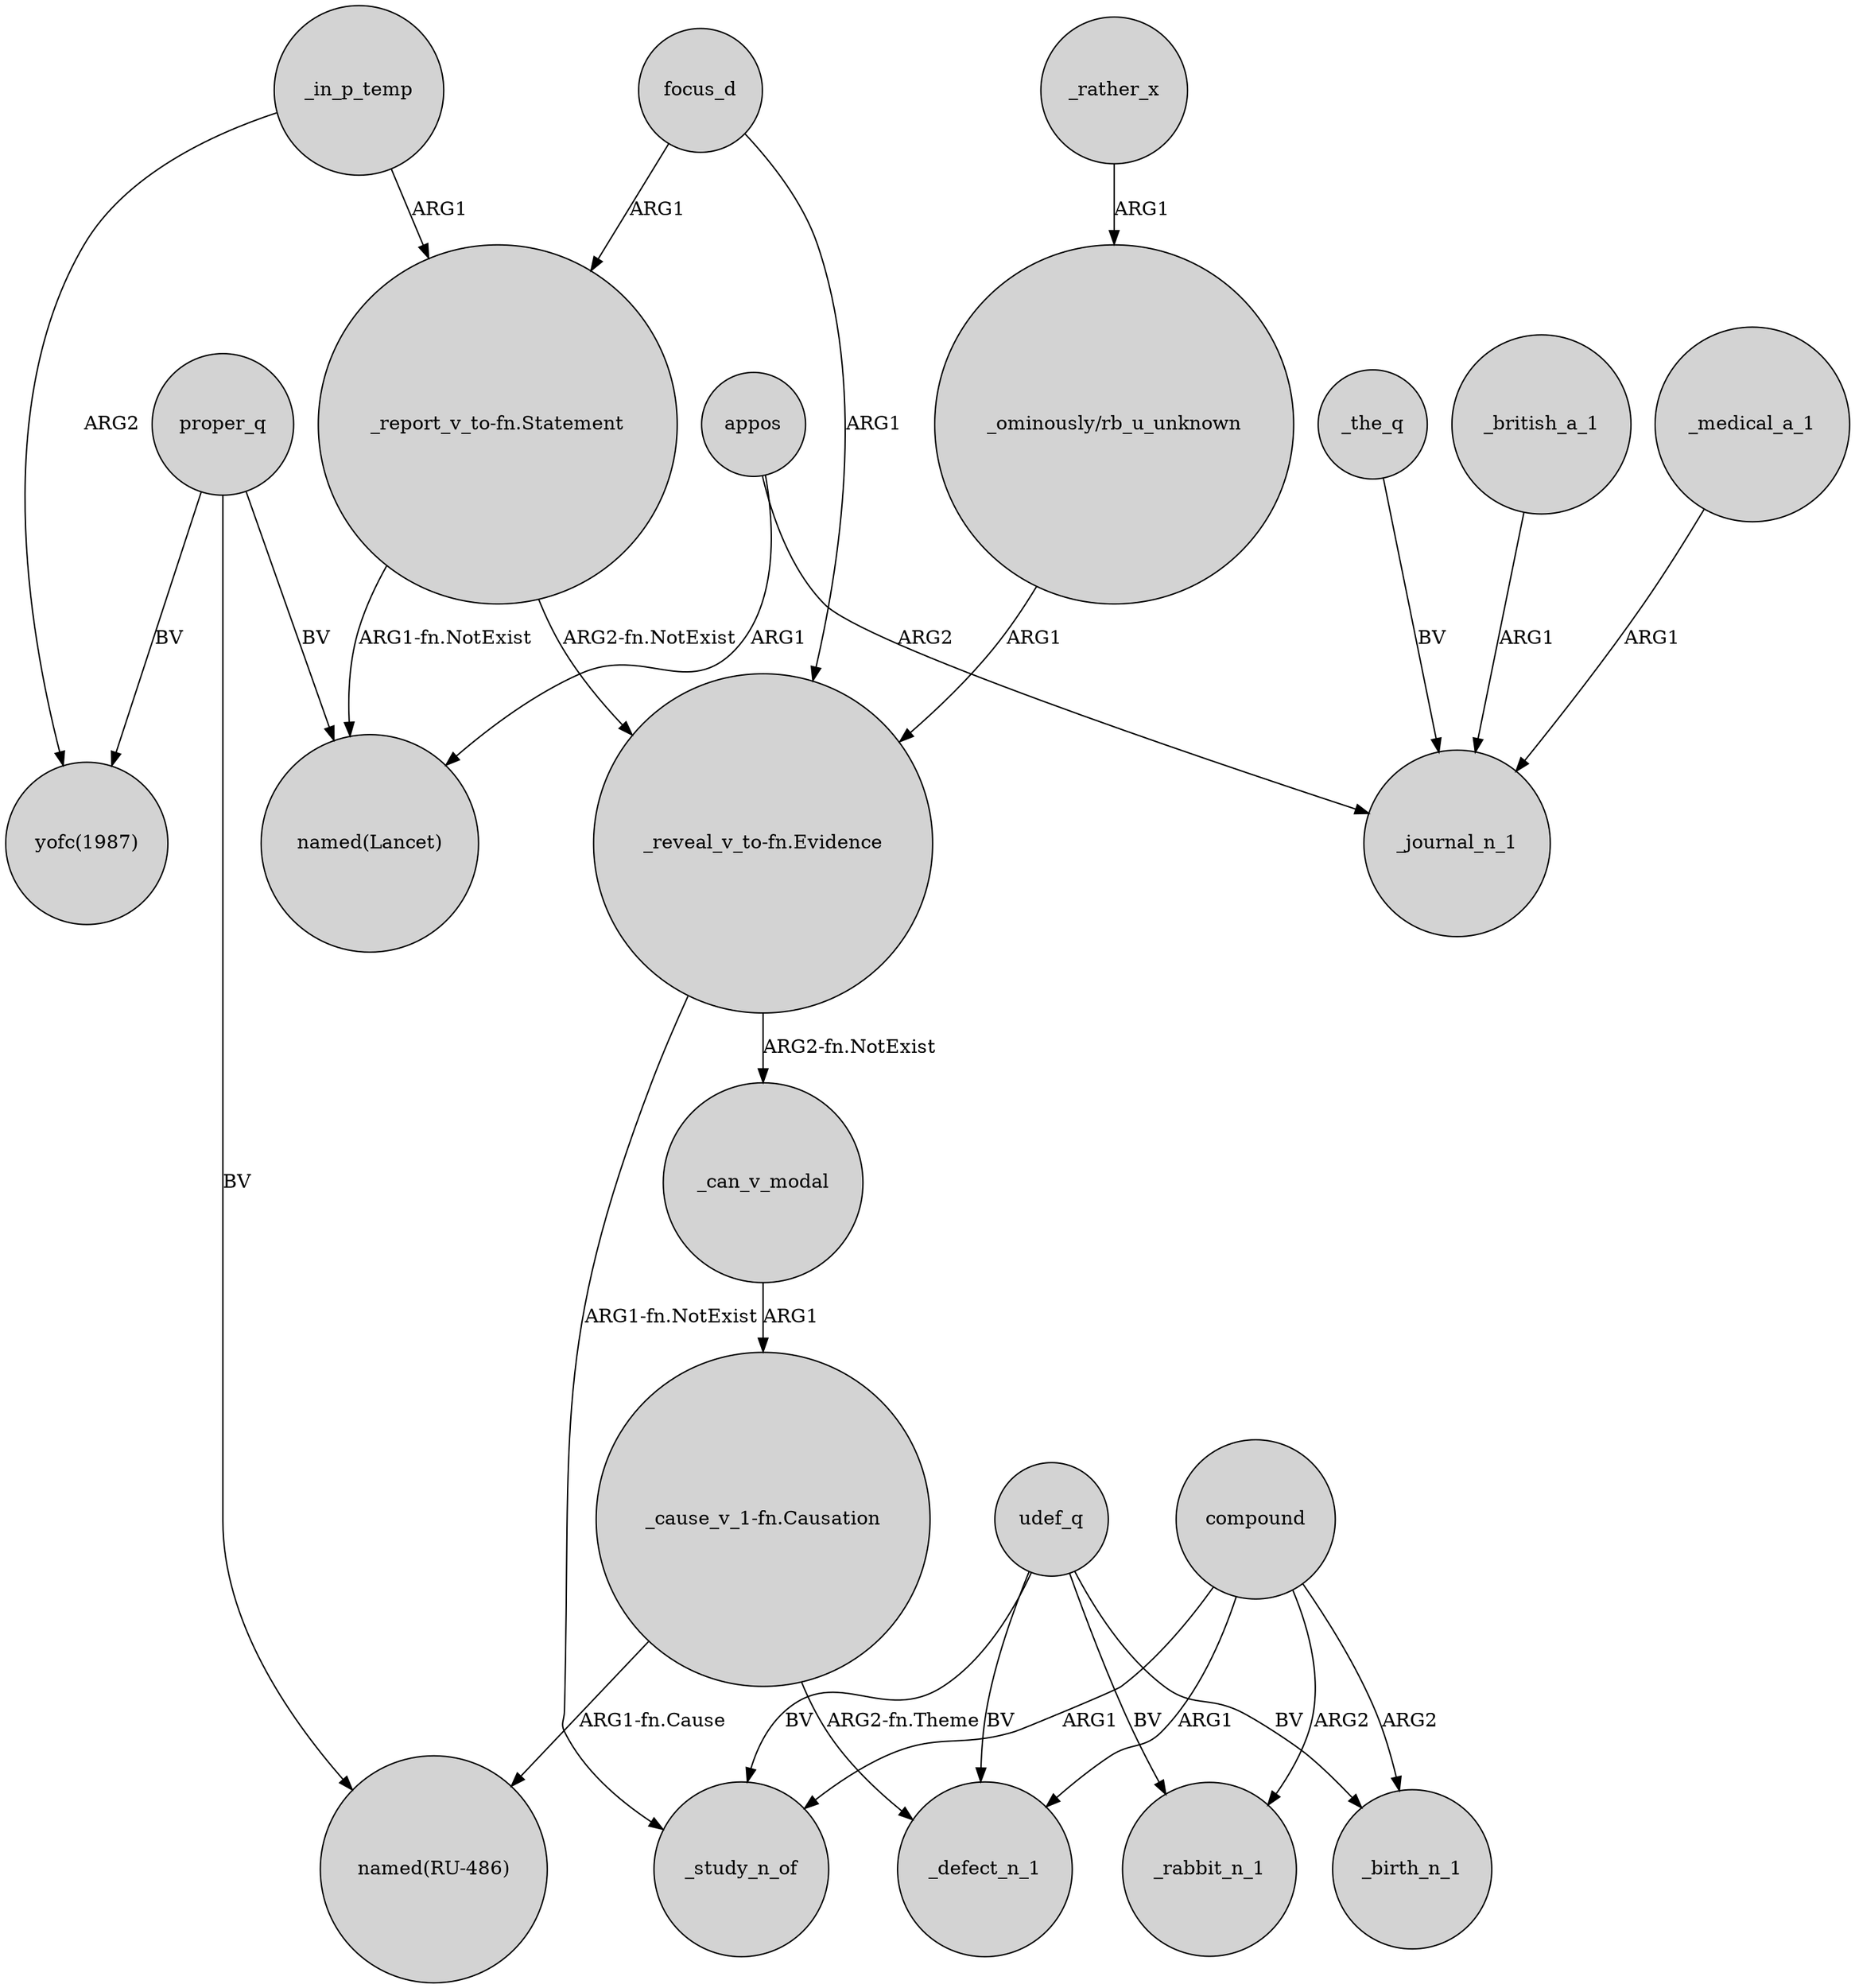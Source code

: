 digraph {
	node [shape=circle style=filled]
	_in_p_temp -> "yofc(1987)" [label=ARG2]
	"_reveal_v_to-fn.Evidence" -> _study_n_of [label="ARG1-fn.NotExist"]
	focus_d -> "_report_v_to-fn.Statement" [label=ARG1]
	_the_q -> _journal_n_1 [label=BV]
	_in_p_temp -> "_report_v_to-fn.Statement" [label=ARG1]
	compound -> _defect_n_1 [label=ARG1]
	udef_q -> _rabbit_n_1 [label=BV]
	proper_q -> "named(Lancet)" [label=BV]
	"_report_v_to-fn.Statement" -> "named(Lancet)" [label="ARG1-fn.NotExist"]
	udef_q -> _birth_n_1 [label=BV]
	"_report_v_to-fn.Statement" -> "_reveal_v_to-fn.Evidence" [label="ARG2-fn.NotExist"]
	_british_a_1 -> _journal_n_1 [label=ARG1]
	"_ominously/rb_u_unknown" -> "_reveal_v_to-fn.Evidence" [label=ARG1]
	_rather_x -> "_ominously/rb_u_unknown" [label=ARG1]
	"_cause_v_1-fn.Causation" -> _defect_n_1 [label="ARG2-fn.Theme"]
	appos -> _journal_n_1 [label=ARG2]
	proper_q -> "named(RU-486)" [label=BV]
	proper_q -> "yofc(1987)" [label=BV]
	compound -> _study_n_of [label=ARG1]
	focus_d -> "_reveal_v_to-fn.Evidence" [label=ARG1]
	compound -> _birth_n_1 [label=ARG2]
	"_cause_v_1-fn.Causation" -> "named(RU-486)" [label="ARG1-fn.Cause"]
	_medical_a_1 -> _journal_n_1 [label=ARG1]
	_can_v_modal -> "_cause_v_1-fn.Causation" [label=ARG1]
	udef_q -> _defect_n_1 [label=BV]
	udef_q -> _study_n_of [label=BV]
	appos -> "named(Lancet)" [label=ARG1]
	"_reveal_v_to-fn.Evidence" -> _can_v_modal [label="ARG2-fn.NotExist"]
	compound -> _rabbit_n_1 [label=ARG2]
}
